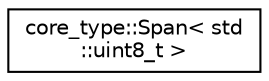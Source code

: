 digraph "Graphical Class Hierarchy"
{
 // LATEX_PDF_SIZE
  edge [fontname="Helvetica",fontsize="10",labelfontname="Helvetica",labelfontsize="10"];
  node [fontname="Helvetica",fontsize="10",shape=record];
  rankdir="LR";
  Node0 [label="core_type::Span\< std\l::uint8_t \>",height=0.2,width=0.4,color="black", fillcolor="white", style="filled",URL="$classcore__type_1_1Span.html",tooltip=" "];
}
